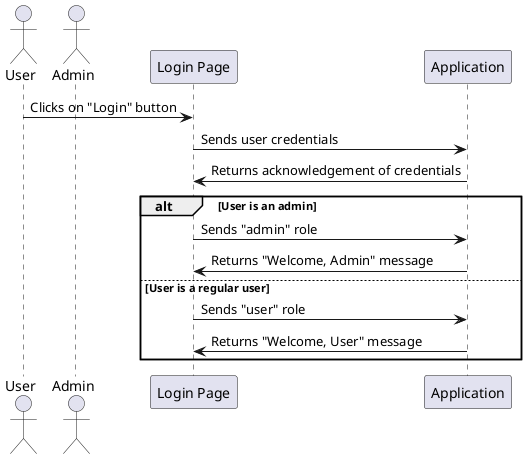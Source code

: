 @startuml

actor User
actor Admin

participant "Login Page" as LP
participant "Application" as App

User -> LP: Clicks on "Login" button
LP -> App: Sends user credentials
App -> LP: Returns acknowledgement of credentials
alt User is an admin
    LP -> App: Sends "admin" role
    App -> LP: Returns "Welcome, Admin" message
else User is a regular user
    LP -> App: Sends "user" role
    App -> LP: Returns "Welcome, User" message
end

@enduml